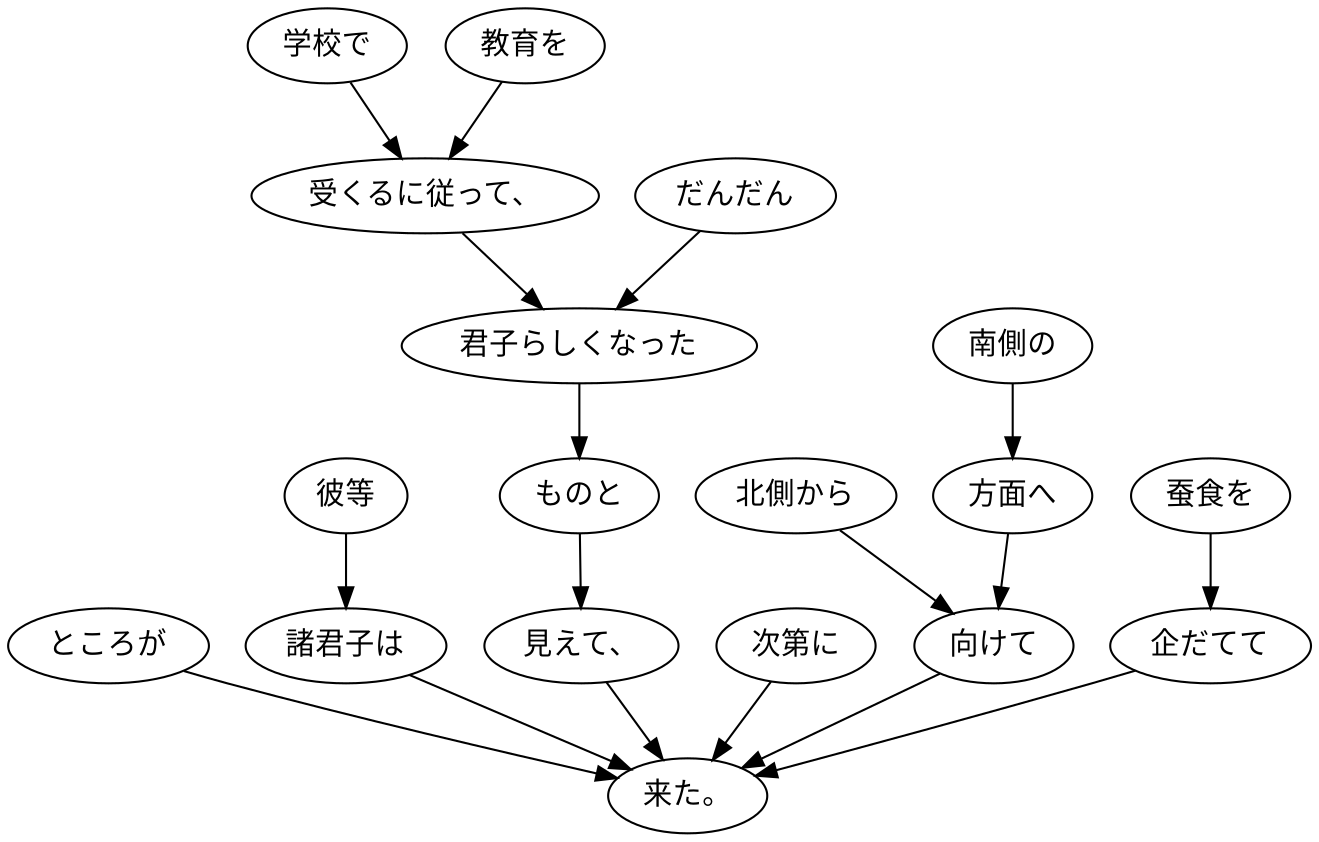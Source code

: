 digraph graph4714 {
	node0 [label="ところが"];
	node1 [label="彼等"];
	node2 [label="諸君子は"];
	node3 [label="学校で"];
	node4 [label="教育を"];
	node5 [label="受くるに従って、"];
	node6 [label="だんだん"];
	node7 [label="君子らしくなった"];
	node8 [label="ものと"];
	node9 [label="見えて、"];
	node10 [label="次第に"];
	node11 [label="北側から"];
	node12 [label="南側の"];
	node13 [label="方面へ"];
	node14 [label="向けて"];
	node15 [label="蚕食を"];
	node16 [label="企だてて"];
	node17 [label="来た。"];
	node0 -> node17;
	node1 -> node2;
	node2 -> node17;
	node3 -> node5;
	node4 -> node5;
	node5 -> node7;
	node6 -> node7;
	node7 -> node8;
	node8 -> node9;
	node9 -> node17;
	node10 -> node17;
	node11 -> node14;
	node12 -> node13;
	node13 -> node14;
	node14 -> node17;
	node15 -> node16;
	node16 -> node17;
}
